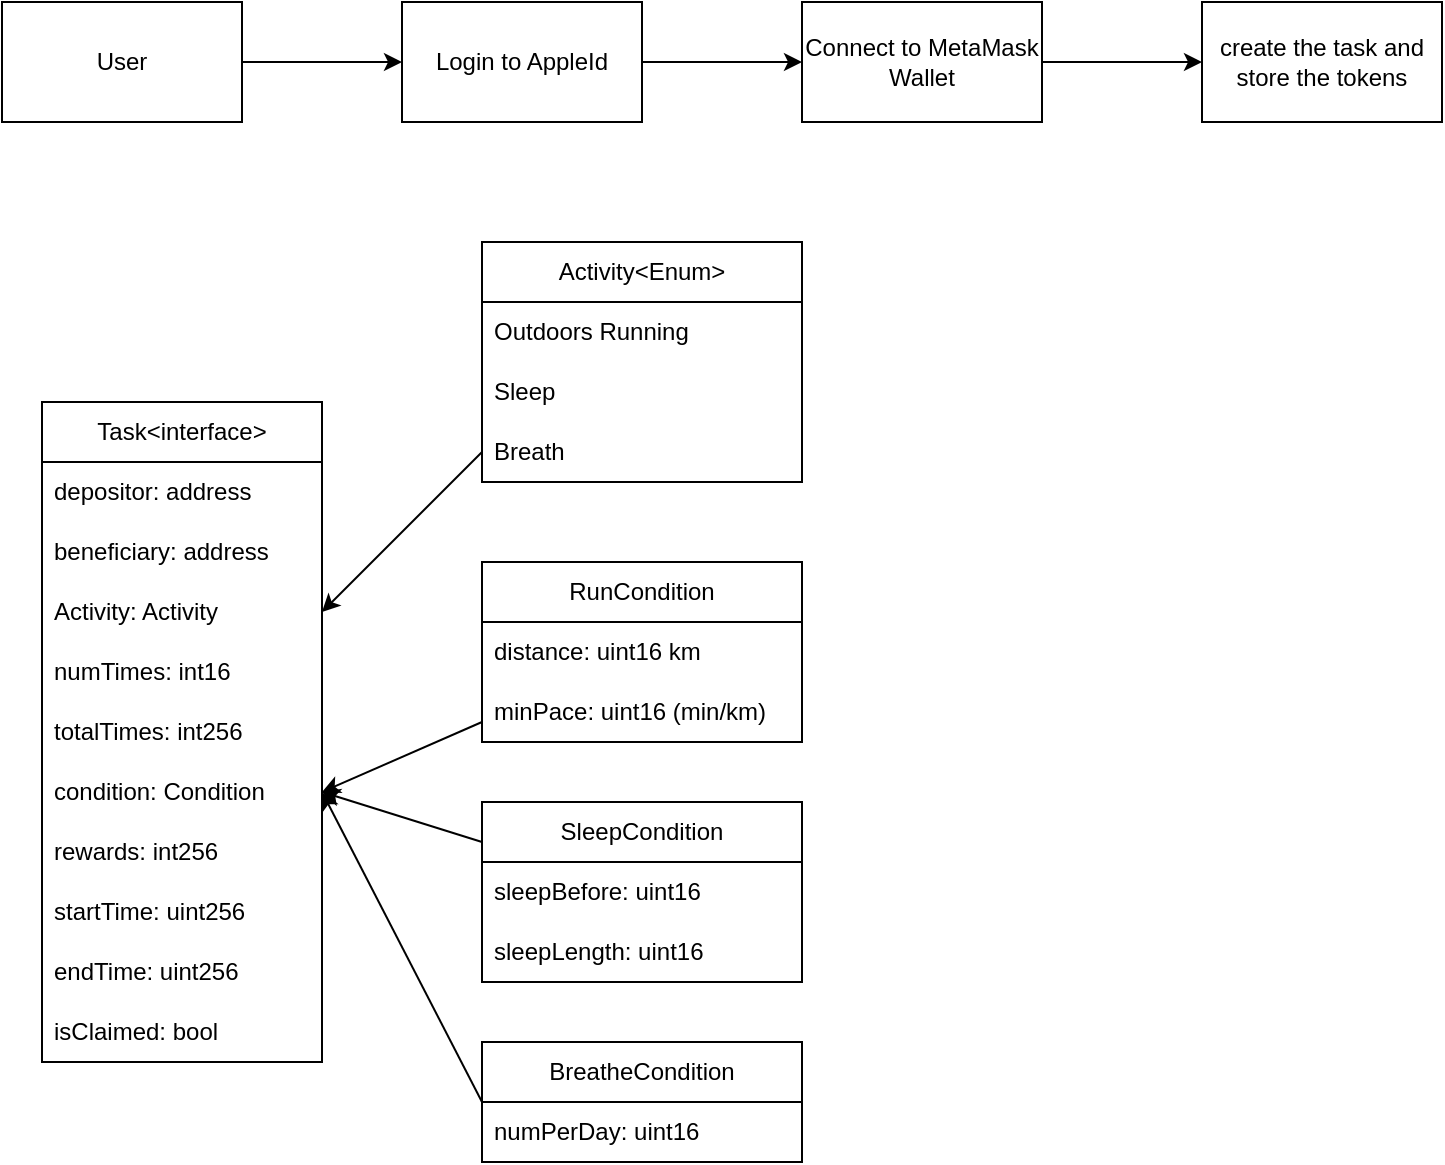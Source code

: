 <mxfile>
    <diagram id="R5Y6lZHpioRsTjTKbaWW" name="interface">
        <mxGraphModel dx="1438" dy="654" grid="1" gridSize="10" guides="1" tooltips="1" connect="1" arrows="1" fold="1" page="1" pageScale="1" pageWidth="1920" pageHeight="1200" math="0" shadow="0">
            <root>
                <mxCell id="0"/>
                <mxCell id="1" parent="0"/>
                <mxCell id="17" value="" style="edgeStyle=none;html=1;" parent="1" source="10" target="16" edge="1">
                    <mxGeometry relative="1" as="geometry"/>
                </mxCell>
                <mxCell id="10" value="User" style="rounded=0;whiteSpace=wrap;html=1;" parent="1" vertex="1">
                    <mxGeometry x="120" y="320" width="120" height="60" as="geometry"/>
                </mxCell>
                <mxCell id="19" value="" style="edgeStyle=none;html=1;" parent="1" source="16" target="18" edge="1">
                    <mxGeometry relative="1" as="geometry"/>
                </mxCell>
                <mxCell id="16" value="Login to AppleId" style="rounded=0;whiteSpace=wrap;html=1;" parent="1" vertex="1">
                    <mxGeometry x="320" y="320" width="120" height="60" as="geometry"/>
                </mxCell>
                <mxCell id="21" value="" style="edgeStyle=none;html=1;" parent="1" source="18" target="20" edge="1">
                    <mxGeometry relative="1" as="geometry"/>
                </mxCell>
                <mxCell id="18" value="Connect to MetaMask Wallet" style="rounded=0;whiteSpace=wrap;html=1;" parent="1" vertex="1">
                    <mxGeometry x="520" y="320" width="120" height="60" as="geometry"/>
                </mxCell>
                <mxCell id="20" value="create the task and store the tokens" style="rounded=0;whiteSpace=wrap;html=1;" parent="1" vertex="1">
                    <mxGeometry x="720" y="320" width="120" height="60" as="geometry"/>
                </mxCell>
                <mxCell id="24" value="Task&amp;lt;interface&amp;gt;" style="swimlane;fontStyle=0;childLayout=stackLayout;horizontal=1;startSize=30;horizontalStack=0;resizeParent=1;resizeParentMax=0;resizeLast=0;collapsible=1;marginBottom=0;whiteSpace=wrap;html=1;" parent="1" vertex="1">
                    <mxGeometry x="140" y="520" width="140" height="330" as="geometry"/>
                </mxCell>
                <mxCell id="35" value="depositor: address" style="text;strokeColor=none;fillColor=none;align=left;verticalAlign=middle;spacingLeft=4;spacingRight=4;overflow=hidden;points=[[0,0.5],[1,0.5]];portConstraint=eastwest;rotatable=0;whiteSpace=wrap;html=1;" parent="24" vertex="1">
                    <mxGeometry y="30" width="140" height="30" as="geometry"/>
                </mxCell>
                <mxCell id="36" value="beneficiary: address" style="text;strokeColor=none;fillColor=none;align=left;verticalAlign=middle;spacingLeft=4;spacingRight=4;overflow=hidden;points=[[0,0.5],[1,0.5]];portConstraint=eastwest;rotatable=0;whiteSpace=wrap;html=1;" parent="24" vertex="1">
                    <mxGeometry y="60" width="140" height="30" as="geometry"/>
                </mxCell>
                <mxCell id="25" value="Activity: Activity" style="text;strokeColor=none;fillColor=none;align=left;verticalAlign=middle;spacingLeft=4;spacingRight=4;overflow=hidden;points=[[0,0.5],[1,0.5]];portConstraint=eastwest;rotatable=0;whiteSpace=wrap;html=1;" parent="24" vertex="1">
                    <mxGeometry y="90" width="140" height="30" as="geometry"/>
                </mxCell>
                <mxCell id="50" value="numTimes: int16&amp;nbsp;" style="text;strokeColor=none;fillColor=none;align=left;verticalAlign=middle;spacingLeft=4;spacingRight=4;overflow=hidden;points=[[0,0.5],[1,0.5]];portConstraint=eastwest;rotatable=0;whiteSpace=wrap;html=1;" parent="24" vertex="1">
                    <mxGeometry y="120" width="140" height="30" as="geometry"/>
                </mxCell>
                <mxCell id="51" value="totalTimes: int256" style="text;strokeColor=none;fillColor=none;align=left;verticalAlign=middle;spacingLeft=4;spacingRight=4;overflow=hidden;points=[[0,0.5],[1,0.5]];portConstraint=eastwest;rotatable=0;whiteSpace=wrap;html=1;" parent="24" vertex="1">
                    <mxGeometry y="150" width="140" height="30" as="geometry"/>
                </mxCell>
                <mxCell id="38" value="condition: Condition" style="text;strokeColor=none;fillColor=none;align=left;verticalAlign=middle;spacingLeft=4;spacingRight=4;overflow=hidden;points=[[0,0.5],[1,0.5]];portConstraint=eastwest;rotatable=0;whiteSpace=wrap;html=1;" parent="24" vertex="1">
                    <mxGeometry y="180" width="140" height="30" as="geometry"/>
                </mxCell>
                <mxCell id="27" value="rewards: int256" style="text;strokeColor=none;fillColor=none;align=left;verticalAlign=middle;spacingLeft=4;spacingRight=4;overflow=hidden;points=[[0,0.5],[1,0.5]];portConstraint=eastwest;rotatable=0;whiteSpace=wrap;html=1;" parent="24" vertex="1">
                    <mxGeometry y="210" width="140" height="30" as="geometry"/>
                </mxCell>
                <mxCell id="28" value="startTime: uint256" style="text;strokeColor=none;fillColor=none;align=left;verticalAlign=middle;spacingLeft=4;spacingRight=4;overflow=hidden;points=[[0,0.5],[1,0.5]];portConstraint=eastwest;rotatable=0;whiteSpace=wrap;html=1;" parent="24" vertex="1">
                    <mxGeometry y="240" width="140" height="30" as="geometry"/>
                </mxCell>
                <mxCell id="i-BbTd63IMAKQpQTPxpz-56" value="endTime: uint256" style="text;strokeColor=none;fillColor=none;align=left;verticalAlign=middle;spacingLeft=4;spacingRight=4;overflow=hidden;points=[[0,0.5],[1,0.5]];portConstraint=eastwest;rotatable=0;whiteSpace=wrap;html=1;" parent="24" vertex="1">
                    <mxGeometry y="270" width="140" height="30" as="geometry"/>
                </mxCell>
                <mxCell id="37" value="isClaimed: bool" style="text;strokeColor=none;fillColor=none;align=left;verticalAlign=middle;spacingLeft=4;spacingRight=4;overflow=hidden;points=[[0,0.5],[1,0.5]];portConstraint=eastwest;rotatable=0;whiteSpace=wrap;html=1;" parent="24" vertex="1">
                    <mxGeometry y="300" width="140" height="30" as="geometry"/>
                </mxCell>
                <mxCell id="29" value="Activity&amp;lt;Enum&amp;gt;" style="swimlane;fontStyle=0;childLayout=stackLayout;horizontal=1;startSize=30;horizontalStack=0;resizeParent=1;resizeParentMax=0;resizeLast=0;collapsible=1;marginBottom=0;whiteSpace=wrap;html=1;" parent="1" vertex="1">
                    <mxGeometry x="360" y="440" width="160" height="120" as="geometry"/>
                </mxCell>
                <mxCell id="32" value="Outdoors Running" style="text;strokeColor=none;fillColor=none;align=left;verticalAlign=middle;spacingLeft=4;spacingRight=4;overflow=hidden;points=[[0,0.5],[1,0.5]];portConstraint=eastwest;rotatable=0;whiteSpace=wrap;html=1;" parent="29" vertex="1">
                    <mxGeometry y="30" width="160" height="30" as="geometry"/>
                </mxCell>
                <mxCell id="30" value="Sleep&amp;nbsp;" style="text;strokeColor=none;fillColor=none;align=left;verticalAlign=middle;spacingLeft=4;spacingRight=4;overflow=hidden;points=[[0,0.5],[1,0.5]];portConstraint=eastwest;rotatable=0;whiteSpace=wrap;html=1;" parent="29" vertex="1">
                    <mxGeometry y="60" width="160" height="30" as="geometry"/>
                </mxCell>
                <mxCell id="31" value="Breath" style="text;strokeColor=none;fillColor=none;align=left;verticalAlign=middle;spacingLeft=4;spacingRight=4;overflow=hidden;points=[[0,0.5],[1,0.5]];portConstraint=eastwest;rotatable=0;whiteSpace=wrap;html=1;" parent="29" vertex="1">
                    <mxGeometry y="90" width="160" height="30" as="geometry"/>
                </mxCell>
                <mxCell id="33" style="edgeStyle=none;html=1;exitX=0;exitY=0.5;exitDx=0;exitDy=0;entryX=1;entryY=0.5;entryDx=0;entryDy=0;" parent="1" source="31" target="25" edge="1">
                    <mxGeometry relative="1" as="geometry"/>
                </mxCell>
                <mxCell id="44" value="" style="edgeStyle=none;html=1;entryX=1;entryY=0.5;entryDx=0;entryDy=0;" parent="1" source="39" target="38" edge="1">
                    <mxGeometry relative="1" as="geometry"/>
                </mxCell>
                <mxCell id="39" value="SleepCondition" style="swimlane;fontStyle=0;childLayout=stackLayout;horizontal=1;startSize=30;horizontalStack=0;resizeParent=1;resizeParentMax=0;resizeLast=0;collapsible=1;marginBottom=0;whiteSpace=wrap;html=1;" parent="1" vertex="1">
                    <mxGeometry x="360" y="720" width="160" height="90" as="geometry"/>
                </mxCell>
                <mxCell id="42" value="sleepBefore: uint16" style="text;strokeColor=none;fillColor=none;align=left;verticalAlign=middle;spacingLeft=4;spacingRight=4;overflow=hidden;points=[[0,0.5],[1,0.5]];portConstraint=eastwest;rotatable=0;whiteSpace=wrap;html=1;" parent="39" vertex="1">
                    <mxGeometry y="30" width="160" height="30" as="geometry"/>
                </mxCell>
                <mxCell id="43" value="sleepLength: uint16" style="text;strokeColor=none;fillColor=none;align=left;verticalAlign=middle;spacingLeft=4;spacingRight=4;overflow=hidden;points=[[0,0.5],[1,0.5]];portConstraint=eastwest;rotatable=0;whiteSpace=wrap;html=1;" parent="39" vertex="1">
                    <mxGeometry y="60" width="160" height="30" as="geometry"/>
                </mxCell>
                <mxCell id="52" value="" style="edgeStyle=none;html=1;entryX=1;entryY=0.5;entryDx=0;entryDy=0;" parent="1" source="45" target="38" edge="1">
                    <mxGeometry relative="1" as="geometry"/>
                </mxCell>
                <mxCell id="45" value="RunCondition" style="swimlane;fontStyle=0;childLayout=stackLayout;horizontal=1;startSize=30;horizontalStack=0;resizeParent=1;resizeParentMax=0;resizeLast=0;collapsible=1;marginBottom=0;whiteSpace=wrap;html=1;" parent="1" vertex="1">
                    <mxGeometry x="360" y="600" width="160" height="90" as="geometry"/>
                </mxCell>
                <mxCell id="46" value="distance: uint16 km" style="text;strokeColor=none;fillColor=none;align=left;verticalAlign=middle;spacingLeft=4;spacingRight=4;overflow=hidden;points=[[0,0.5],[1,0.5]];portConstraint=eastwest;rotatable=0;whiteSpace=wrap;html=1;" parent="45" vertex="1">
                    <mxGeometry y="30" width="160" height="30" as="geometry"/>
                </mxCell>
                <mxCell id="47" value="minPace: uint16 (min/km)" style="text;strokeColor=none;fillColor=none;align=left;verticalAlign=middle;spacingLeft=4;spacingRight=4;overflow=hidden;points=[[0,0.5],[1,0.5]];portConstraint=eastwest;rotatable=0;whiteSpace=wrap;html=1;" parent="45" vertex="1">
                    <mxGeometry y="60" width="160" height="30" as="geometry"/>
                </mxCell>
                <mxCell id="56" style="edgeStyle=none;html=1;entryX=1;entryY=0.5;entryDx=0;entryDy=0;exitX=0;exitY=0.5;exitDx=0;exitDy=0;" parent="1" source="53" target="38" edge="1">
                    <mxGeometry relative="1" as="geometry"/>
                </mxCell>
                <mxCell id="53" value="BreatheCondition" style="swimlane;fontStyle=0;childLayout=stackLayout;horizontal=1;startSize=30;horizontalStack=0;resizeParent=1;resizeParentMax=0;resizeLast=0;collapsible=1;marginBottom=0;whiteSpace=wrap;html=1;" parent="1" vertex="1">
                    <mxGeometry x="360" y="840" width="160" height="60" as="geometry"/>
                </mxCell>
                <mxCell id="54" value="numPerDay: uint16" style="text;strokeColor=none;fillColor=none;align=left;verticalAlign=middle;spacingLeft=4;spacingRight=4;overflow=hidden;points=[[0,0.5],[1,0.5]];portConstraint=eastwest;rotatable=0;whiteSpace=wrap;html=1;" parent="53" vertex="1">
                    <mxGeometry y="30" width="160" height="30" as="geometry"/>
                </mxCell>
            </root>
        </mxGraphModel>
    </diagram>
    <diagram id="ULqBGYgPejs3J5BmWpTg" name="ideas">
        <mxGraphModel dx="1430" dy="692" grid="1" gridSize="10" guides="1" tooltips="1" connect="1" arrows="1" fold="1" page="1" pageScale="1" pageWidth="1920" pageHeight="1200" math="0" shadow="0">
            <root>
                <mxCell id="0"/>
                <mxCell id="1" parent="0"/>
                <mxCell id="zy-RRCrUC0lBUB468DBC-5" value="" style="edgeStyle=none;html=1;" parent="1" source="zy-RRCrUC0lBUB468DBC-1" target="zy-RRCrUC0lBUB468DBC-4" edge="1">
                    <mxGeometry relative="1" as="geometry"/>
                </mxCell>
                <mxCell id="zy-RRCrUC0lBUB468DBC-6" value="if beneficiary is depositor himself" style="edgeLabel;html=1;align=center;verticalAlign=middle;resizable=0;points=[];" parent="zy-RRCrUC0lBUB468DBC-5" vertex="1" connectable="0">
                    <mxGeometry x="-0.134" y="1" relative="1" as="geometry">
                        <mxPoint x="-1" as="offset"/>
                    </mxGeometry>
                </mxCell>
                <mxCell id="zy-RRCrUC0lBUB468DBC-8" value="" style="edgeStyle=none;html=1;" parent="1" source="zy-RRCrUC0lBUB468DBC-1" target="zy-RRCrUC0lBUB468DBC-7" edge="1">
                    <mxGeometry relative="1" as="geometry"/>
                </mxCell>
                <mxCell id="zy-RRCrUC0lBUB468DBC-9" value="if not" style="edgeLabel;html=1;align=center;verticalAlign=middle;resizable=0;points=[];" parent="zy-RRCrUC0lBUB468DBC-8" vertex="1" connectable="0">
                    <mxGeometry x="-0.065" y="-1" relative="1" as="geometry">
                        <mxPoint as="offset"/>
                    </mxGeometry>
                </mxCell>
                <mxCell id="zy-RRCrUC0lBUB468DBC-1" value="Depositor setups" style="rounded=0;whiteSpace=wrap;html=1;" parent="1" vertex="1">
                    <mxGeometry x="440" y="40" width="120" height="60" as="geometry"/>
                </mxCell>
                <mxCell id="zy-RRCrUC0lBUB468DBC-4" value="Extreme Mode" style="rounded=0;whiteSpace=wrap;html=1;" parent="1" vertex="1">
                    <mxGeometry x="280" y="180" width="120" height="60" as="geometry"/>
                </mxCell>
                <mxCell id="zy-RRCrUC0lBUB468DBC-7" value="Normal Mode" style="rounded=0;whiteSpace=wrap;html=1;" parent="1" vertex="1">
                    <mxGeometry x="600" y="180" width="120" height="60" as="geometry"/>
                </mxCell>
            </root>
        </mxGraphModel>
    </diagram>
    <diagram id="92KGktY_4U4jpIPK9b3c" name="sender workflow">
        <mxGraphModel dx="1430" dy="692" grid="1" gridSize="10" guides="1" tooltips="1" connect="1" arrows="1" fold="1" page="1" pageScale="1" pageWidth="1920" pageHeight="1200" math="0" shadow="0">
            <root>
                <mxCell id="0"/>
                <mxCell id="1" parent="0"/>
                <mxCell id="UZcgolW4ghNIMnk3ifyD-1" value="sender" style="shape=umlActor;verticalLabelPosition=bottom;verticalAlign=top;html=1;outlineConnect=0;" parent="1" vertex="1">
                    <mxGeometry x="200" y="80" width="30" height="60" as="geometry"/>
                </mxCell>
                <mxCell id="UZcgolW4ghNIMnk3ifyD-2" value="Frontend" style="rounded=0;whiteSpace=wrap;html=1;" parent="1" vertex="1">
                    <mxGeometry x="400" y="80" width="120" height="60" as="geometry"/>
                </mxCell>
                <mxCell id="UZcgolW4ghNIMnk3ifyD-3" value="Smart Contract" style="rounded=0;whiteSpace=wrap;html=1;" parent="1" vertex="1">
                    <mxGeometry x="680" y="80" width="120" height="60" as="geometry"/>
                </mxCell>
                <mxCell id="UZcgolW4ghNIMnk3ifyD-4" value="Backend Server" style="rounded=0;whiteSpace=wrap;html=1;" parent="1" vertex="1">
                    <mxGeometry x="960" y="80" width="120" height="60" as="geometry"/>
                </mxCell>
                <mxCell id="UZcgolW4ghNIMnk3ifyD-6" value="make `postTask` call" style="endArrow=classic;html=1;" parent="1" edge="1">
                    <mxGeometry width="50" height="50" relative="1" as="geometry">
                        <mxPoint x="460" y="260" as="sourcePoint"/>
                        <mxPoint x="730" y="260" as="targetPoint"/>
                    </mxGeometry>
                </mxCell>
                <mxCell id="UZcgolW4ghNIMnk3ifyD-7" value="returns txn hash, logs of event, gas fee" style="endArrow=classic;html=1;" parent="1" edge="1">
                    <mxGeometry width="50" height="50" relative="1" as="geometry">
                        <mxPoint x="730" y="300" as="sourcePoint"/>
                        <mxPoint x="460" y="300" as="targetPoint"/>
                        <mxPoint as="offset"/>
                    </mxGeometry>
                </mxCell>
                <mxCell id="UZcgolW4ghNIMnk3ifyD-8" value="" style="endArrow=none;dashed=1;html=1;entryX=0.5;entryY=1;entryDx=0;entryDy=0;startArrow=none;" parent="1" source="UZcgolW4ghNIMnk3ifyD-14" target="UZcgolW4ghNIMnk3ifyD-2" edge="1">
                    <mxGeometry width="50" height="50" relative="1" as="geometry">
                        <mxPoint x="460" y="771" as="sourcePoint"/>
                        <mxPoint x="640" y="340" as="targetPoint"/>
                    </mxGeometry>
                </mxCell>
                <mxCell id="UZcgolW4ghNIMnk3ifyD-9" value="" style="endArrow=none;dashed=1;html=1;" parent="1" target="UZcgolW4ghNIMnk3ifyD-1" edge="1">
                    <mxGeometry width="50" height="50" relative="1" as="geometry">
                        <mxPoint x="220" y="600" as="sourcePoint"/>
                        <mxPoint x="640" y="150" as="targetPoint"/>
                    </mxGeometry>
                </mxCell>
                <mxCell id="UZcgolW4ghNIMnk3ifyD-10" value="" style="endArrow=none;dashed=1;html=1;entryX=0.5;entryY=1;entryDx=0;entryDy=0;startArrow=none;" parent="1" source="PqpE4Nh9aFEFoeZt1q24-1" target="UZcgolW4ghNIMnk3ifyD-3" edge="1">
                    <mxGeometry width="50" height="50" relative="1" as="geometry">
                        <mxPoint x="740" y="772" as="sourcePoint"/>
                        <mxPoint x="640" y="370" as="targetPoint"/>
                    </mxGeometry>
                </mxCell>
                <mxCell id="UZcgolW4ghNIMnk3ifyD-12" value="" style="endArrow=none;dashed=1;html=1;entryX=0.5;entryY=1;entryDx=0;entryDy=0;startArrow=none;" parent="1" target="UZcgolW4ghNIMnk3ifyD-4" edge="1">
                    <mxGeometry width="50" height="50" relative="1" as="geometry">
                        <mxPoint x="1020" y="600" as="sourcePoint"/>
                        <mxPoint x="760" y="260" as="targetPoint"/>
                    </mxGeometry>
                </mxCell>
                <mxCell id="UZcgolW4ghNIMnk3ifyD-15" value="" style="endArrow=none;dashed=1;html=1;entryX=0.5;entryY=1;entryDx=0;entryDy=0;" parent="1" target="UZcgolW4ghNIMnk3ifyD-14" edge="1">
                    <mxGeometry width="50" height="50" relative="1" as="geometry">
                        <mxPoint x="460" y="600" as="sourcePoint"/>
                        <mxPoint x="460" y="120" as="targetPoint"/>
                    </mxGeometry>
                </mxCell>
                <mxCell id="UZcgolW4ghNIMnk3ifyD-14" value="" style="rounded=1;whiteSpace=wrap;html=1;" parent="1" vertex="1">
                    <mxGeometry x="450" y="190" width="20" height="60" as="geometry"/>
                </mxCell>
                <mxCell id="UZcgolW4ghNIMnk3ifyD-5" value="setup task criteria, beneficiary, rewards&amp;nbsp;" style="endArrow=classic;html=1;" parent="1" edge="1">
                    <mxGeometry width="50" height="50" relative="1" as="geometry">
                        <mxPoint x="220" y="220" as="sourcePoint"/>
                        <mxPoint x="450" y="220" as="targetPoint"/>
                    </mxGeometry>
                </mxCell>
                <mxCell id="UZcgolW4ghNIMnk3ifyD-16" value="" style="curved=1;endArrow=classic;html=1;exitX=1;exitY=0.5;exitDx=0;exitDy=0;entryX=0.964;entryY=0.817;entryDx=0;entryDy=0;entryPerimeter=0;" parent="1" source="UZcgolW4ghNIMnk3ifyD-14" target="UZcgolW4ghNIMnk3ifyD-14" edge="1">
                    <mxGeometry width="50" height="50" relative="1" as="geometry">
                        <mxPoint x="510" y="280" as="sourcePoint"/>
                        <mxPoint x="560" y="230" as="targetPoint"/>
                        <Array as="points">
                            <mxPoint x="510" y="220"/>
                            <mxPoint x="510" y="230"/>
                        </Array>
                    </mxGeometry>
                </mxCell>
                <mxCell id="UZcgolW4ghNIMnk3ifyD-17" value="validate params" style="edgeLabel;html=1;align=center;verticalAlign=middle;resizable=0;points=[];" parent="UZcgolW4ghNIMnk3ifyD-16" vertex="1" connectable="0">
                    <mxGeometry x="-0.012" y="-2" relative="1" as="geometry">
                        <mxPoint x="12" y="5" as="offset"/>
                    </mxGeometry>
                </mxCell>
                <mxCell id="UZcgolW4ghNIMnk3ifyD-18" value="connect to wallet" style="endArrow=classic;html=1;" parent="1" edge="1">
                    <mxGeometry width="50" height="50" relative="1" as="geometry">
                        <mxPoint x="220" y="180" as="sourcePoint"/>
                        <mxPoint x="460" y="180" as="targetPoint"/>
                    </mxGeometry>
                </mxCell>
                <mxCell id="UZcgolW4ghNIMnk3ifyD-20" value="show status of txn &amp;amp; related info" style="endArrow=classic;html=1;" parent="1" edge="1">
                    <mxGeometry width="50" height="50" relative="1" as="geometry">
                        <mxPoint x="460" y="340" as="sourcePoint"/>
                        <mxPoint x="220" y="340" as="targetPoint"/>
                        <mxPoint as="offset"/>
                    </mxGeometry>
                </mxCell>
                <mxCell id="PqpE4Nh9aFEFoeZt1q24-2" value="" style="endArrow=none;dashed=1;html=1;entryX=0.5;entryY=1;entryDx=0;entryDy=0;" parent="1" target="PqpE4Nh9aFEFoeZt1q24-1" edge="1">
                    <mxGeometry width="50" height="50" relative="1" as="geometry">
                        <mxPoint x="740" y="600" as="sourcePoint"/>
                        <mxPoint x="740" y="120" as="targetPoint"/>
                    </mxGeometry>
                </mxCell>
                <mxCell id="PqpE4Nh9aFEFoeZt1q24-1" value="" style="rounded=1;whiteSpace=wrap;html=1;" parent="1" vertex="1">
                    <mxGeometry x="730" y="250" width="20" height="60" as="geometry"/>
                </mxCell>
                <mxCell id="PqpE4Nh9aFEFoeZt1q24-3" value="" style="curved=1;endArrow=classic;html=1;exitX=1;exitY=0.5;exitDx=0;exitDy=0;entryX=0.964;entryY=0.817;entryDx=0;entryDy=0;entryPerimeter=0;" parent="1" edge="1">
                    <mxGeometry width="50" height="50" relative="1" as="geometry">
                        <mxPoint x="750.72" y="270.49" as="sourcePoint"/>
                        <mxPoint x="750.0" y="289.51" as="targetPoint"/>
                        <Array as="points">
                            <mxPoint x="790.72" y="270.49"/>
                            <mxPoint x="790.72" y="280.49"/>
                        </Array>
                    </mxGeometry>
                </mxCell>
                <mxCell id="PqpE4Nh9aFEFoeZt1q24-4" value="execute `postTask`" style="edgeLabel;html=1;align=center;verticalAlign=middle;resizable=0;points=[];" parent="PqpE4Nh9aFEFoeZt1q24-3" vertex="1" connectable="0">
                    <mxGeometry x="-0.012" y="-2" relative="1" as="geometry">
                        <mxPoint x="12" y="5" as="offset"/>
                    </mxGeometry>
                </mxCell>
            </root>
        </mxGraphModel>
    </diagram>
    <diagram id="58oeD3nprAysvkVFAaNB" name="beneficiary workflow">
        <mxGraphModel dx="589" dy="654" grid="1" gridSize="10" guides="1" tooltips="1" connect="1" arrows="1" fold="1" page="1" pageScale="1" pageWidth="1920" pageHeight="1200" math="0" shadow="0">
            <root>
                <mxCell id="0"/>
                <mxCell id="1" parent="0"/>
                <mxCell id="QM0MJB6hFkU1mxPEvesq-1" value="" style="rounded=0;whiteSpace=wrap;html=1;" vertex="1" parent="1">
                    <mxGeometry x="960" y="310" width="230" height="160" as="geometry"/>
                </mxCell>
                <mxCell id="e3JdDTNyfbVHLvmXN8dU-6" value="" style="endArrow=none;dashed=1;html=1;entryX=0.5;entryY=1;entryDx=0;entryDy=0;" parent="1" target="WhDDTG2Vs3EtxPEOiOKi-2" edge="1">
                    <mxGeometry width="50" height="50" relative="1" as="geometry">
                        <mxPoint x="460" y="720" as="sourcePoint"/>
                        <mxPoint x="720" y="230" as="targetPoint"/>
                    </mxGeometry>
                </mxCell>
                <mxCell id="3E0ARfP9zfXaQdQMOHDV-2" value="" style="endArrow=none;dashed=1;html=1;entryX=0.5;entryY=1;entryDx=0;entryDy=0;startArrow=none;" parent="1" source="e3JdDTNyfbVHLvmXN8dU-10" target="v1jV2L2Yg6DP1K17RClD-1" edge="1">
                    <mxGeometry width="50" height="50" relative="1" as="geometry">
                        <mxPoint x="740" y="460" as="sourcePoint"/>
                        <mxPoint x="740" y="160" as="targetPoint"/>
                    </mxGeometry>
                </mxCell>
                <mxCell id="e3JdDTNyfbVHLvmXN8dU-7" value="" style="endArrow=none;dashed=1;html=1;entryX=0.5;entryY=1;entryDx=0;entryDy=0;startArrow=none;" parent="1" source="v1jV2L2Yg6DP1K17RClD-1" target="WhDDTG2Vs3EtxPEOiOKi-3" edge="1">
                    <mxGeometry width="50" height="50" relative="1" as="geometry">
                        <mxPoint x="740" y="720" as="sourcePoint"/>
                        <mxPoint x="720" y="240" as="targetPoint"/>
                    </mxGeometry>
                </mxCell>
                <mxCell id="e3JdDTNyfbVHLvmXN8dU-8" value="" style="endArrow=none;dashed=1;html=1;entryX=0.5;entryY=1;entryDx=0;entryDy=0;" parent="1" target="WhDDTG2Vs3EtxPEOiOKi-4" edge="1">
                    <mxGeometry width="50" height="50" relative="1" as="geometry">
                        <mxPoint x="1020" y="720" as="sourcePoint"/>
                        <mxPoint x="720" y="390" as="targetPoint"/>
                    </mxGeometry>
                </mxCell>
                <mxCell id="WhDDTG2Vs3EtxPEOiOKi-1" value="beneficiary" style="shape=umlActor;verticalLabelPosition=bottom;verticalAlign=top;html=1;outlineConnect=0;" parent="1" vertex="1">
                    <mxGeometry x="200" y="100" width="30" height="60" as="geometry"/>
                </mxCell>
                <mxCell id="WhDDTG2Vs3EtxPEOiOKi-2" value="Frontend" style="rounded=0;whiteSpace=wrap;html=1;" parent="1" vertex="1">
                    <mxGeometry x="400" y="100" width="120" height="60" as="geometry"/>
                </mxCell>
                <mxCell id="WhDDTG2Vs3EtxPEOiOKi-3" value="Smart Contract" style="rounded=0;whiteSpace=wrap;html=1;" parent="1" vertex="1">
                    <mxGeometry x="680" y="100" width="120" height="60" as="geometry"/>
                </mxCell>
                <mxCell id="WhDDTG2Vs3EtxPEOiOKi-4" value="Backend Server" style="rounded=0;whiteSpace=wrap;html=1;" parent="1" vertex="1">
                    <mxGeometry x="960" y="100" width="120" height="60" as="geometry"/>
                </mxCell>
                <mxCell id="WhDDTG2Vs3EtxPEOiOKi-10" value="" style="curved=1;endArrow=classic;html=1;exitX=1;exitY=0.5;exitDx=0;exitDy=0;entryX=0.964;entryY=0.817;entryDx=0;entryDy=0;entryPerimeter=0;" parent="1" edge="1">
                    <mxGeometry width="50" height="50" relative="1" as="geometry">
                        <mxPoint x="750.72" y="230.49" as="sourcePoint"/>
                        <mxPoint x="750" y="249.51" as="targetPoint"/>
                        <Array as="points">
                            <mxPoint x="790.72" y="230.49"/>
                            <mxPoint x="790.72" y="240.49"/>
                        </Array>
                    </mxGeometry>
                </mxCell>
                <mxCell id="v1jV2L2Yg6DP1K17RClD-2" value="search by index" style="edgeLabel;html=1;align=center;verticalAlign=middle;resizable=0;points=[];" parent="WhDDTG2Vs3EtxPEOiOKi-10" vertex="1" connectable="0">
                    <mxGeometry x="0.21" y="-2" relative="1" as="geometry">
                        <mxPoint x="15" as="offset"/>
                    </mxGeometry>
                </mxCell>
                <mxCell id="WhDDTG2Vs3EtxPEOiOKi-12" value="connect to wallet" style="endArrow=classic;html=1;" parent="1" edge="1">
                    <mxGeometry width="50" height="50" relative="1" as="geometry">
                        <mxPoint x="220" y="200" as="sourcePoint"/>
                        <mxPoint x="460" y="200" as="targetPoint"/>
                    </mxGeometry>
                </mxCell>
                <mxCell id="WhDDTG2Vs3EtxPEOiOKi-9" value="view tasks assigned" style="endArrow=classic;html=1;entryX=0;entryY=0.5;entryDx=0;entryDy=0;" parent="1" target="v1jV2L2Yg6DP1K17RClD-1" edge="1">
                    <mxGeometry width="50" height="50" relative="1" as="geometry">
                        <mxPoint x="219" y="240" as="sourcePoint"/>
                        <mxPoint x="1010" y="240" as="targetPoint"/>
                    </mxGeometry>
                </mxCell>
                <mxCell id="v1jV2L2Yg6DP1K17RClD-3" value="send tasks assigned back" style="endArrow=classic;html=1;exitX=0.004;exitY=0.888;exitDx=0;exitDy=0;exitPerimeter=0;" parent="1" source="v1jV2L2Yg6DP1K17RClD-1" edge="1">
                    <mxGeometry width="50" height="50" relative="1" as="geometry">
                        <mxPoint x="880" y="230" as="sourcePoint"/>
                        <mxPoint x="220" y="280" as="targetPoint"/>
                    </mxGeometry>
                </mxCell>
                <mxCell id="v1jV2L2Yg6DP1K17RClD-4" value="" style="endArrow=none;dashed=1;html=1;entryX=0.5;entryY=0.5;entryDx=0;entryDy=0;entryPerimeter=0;" parent="1" target="WhDDTG2Vs3EtxPEOiOKi-1" edge="1">
                    <mxGeometry width="50" height="50" relative="1" as="geometry">
                        <mxPoint x="215" y="720" as="sourcePoint"/>
                        <mxPoint x="420" y="190" as="targetPoint"/>
                    </mxGeometry>
                </mxCell>
                <mxCell id="v1jV2L2Yg6DP1K17RClD-5" value="" style="endArrow=classic;html=1;" parent="1" edge="1">
                    <mxGeometry width="50" height="50" relative="1" as="geometry">
                        <mxPoint x="220" y="320" as="sourcePoint"/>
                        <mxPoint x="460" y="320" as="targetPoint"/>
                    </mxGeometry>
                </mxCell>
                <mxCell id="v1jV2L2Yg6DP1K17RClD-6" value="select previous workouts for rewards" style="edgeLabel;html=1;align=center;verticalAlign=middle;resizable=0;points=[];" parent="v1jV2L2Yg6DP1K17RClD-5" vertex="1" connectable="0">
                    <mxGeometry x="0.029" y="-1" relative="1" as="geometry">
                        <mxPoint as="offset"/>
                    </mxGeometry>
                </mxCell>
                <mxCell id="v1jV2L2Yg6DP1K17RClD-7" value="fetch selected workout data from Healthkit" style="endArrow=classic;html=1;" parent="1" edge="1">
                    <mxGeometry width="50" height="50" relative="1" as="geometry">
                        <mxPoint x="460" y="360" as="sourcePoint"/>
                        <mxPoint x="1010" y="360" as="targetPoint"/>
                    </mxGeometry>
                </mxCell>
                <mxCell id="v1jV2L2Yg6DP1K17RClD-8" value="" style="rounded=1;whiteSpace=wrap;html=1;" parent="1" vertex="1">
                    <mxGeometry x="1010" y="340" width="20" height="120" as="geometry"/>
                </mxCell>
                <mxCell id="e3JdDTNyfbVHLvmXN8dU-1" value="" style="curved=1;endArrow=classic;html=1;exitX=1;exitY=0.5;exitDx=0;exitDy=0;entryX=0.964;entryY=0.817;entryDx=0;entryDy=0;entryPerimeter=0;" parent="1" edge="1">
                    <mxGeometry width="50" height="50" relative="1" as="geometry">
                        <mxPoint x="1030.72" y="350.49" as="sourcePoint"/>
                        <mxPoint x="1030" y="369.51" as="targetPoint"/>
                        <Array as="points">
                            <mxPoint x="1070.72" y="350.49"/>
                            <mxPoint x="1070.72" y="360.49"/>
                        </Array>
                    </mxGeometry>
                </mxCell>
                <mxCell id="e3JdDTNyfbVHLvmXN8dU-2" value="acquire data from Apple" style="edgeLabel;html=1;align=center;verticalAlign=middle;resizable=0;points=[];" parent="e3JdDTNyfbVHLvmXN8dU-1" vertex="1" connectable="0">
                    <mxGeometry x="0.21" y="-2" relative="1" as="geometry">
                        <mxPoint x="25" as="offset"/>
                    </mxGeometry>
                </mxCell>
                <mxCell id="e3JdDTNyfbVHLvmXN8dU-3" value="" style="curved=1;endArrow=classic;html=1;exitX=1;exitY=0.5;exitDx=0;exitDy=0;entryX=0.964;entryY=0.817;entryDx=0;entryDy=0;entryPerimeter=0;" parent="1" edge="1">
                    <mxGeometry width="50" height="50" relative="1" as="geometry">
                        <mxPoint x="1030.72" y="420" as="sourcePoint"/>
                        <mxPoint x="1030.0" y="439.02" as="targetPoint"/>
                        <Array as="points">
                            <mxPoint x="1070.72" y="420"/>
                            <mxPoint x="1070.72" y="430"/>
                        </Array>
                    </mxGeometry>
                </mxCell>
                <mxCell id="e3JdDTNyfbVHLvmXN8dU-4" value="generate zk-proof for redeem" style="edgeLabel;html=1;align=center;verticalAlign=middle;resizable=0;points=[];" parent="e3JdDTNyfbVHLvmXN8dU-3" vertex="1" connectable="0">
                    <mxGeometry x="0.21" y="-2" relative="1" as="geometry">
                        <mxPoint x="45" as="offset"/>
                    </mxGeometry>
                </mxCell>
                <mxCell id="e3JdDTNyfbVHLvmXN8dU-5" value="send back:&lt;br&gt;1. status of zk-proof(success/ failed)&lt;br&gt;2. zk-proof" style="endArrow=classic;html=1;exitX=0.039;exitY=0.834;exitDx=0;exitDy=0;exitPerimeter=0;" parent="1" source="v1jV2L2Yg6DP1K17RClD-8" edge="1">
                    <mxGeometry x="-0.025" y="-20" width="50" height="50" relative="1" as="geometry">
                        <mxPoint x="670" y="240" as="sourcePoint"/>
                        <mxPoint x="460" y="440" as="targetPoint"/>
                        <mxPoint as="offset"/>
                    </mxGeometry>
                </mxCell>
                <mxCell id="e3JdDTNyfbVHLvmXN8dU-9" value="send zk-proof" style="endArrow=classic;html=1;" parent="1" edge="1">
                    <mxGeometry width="50" height="50" relative="1" as="geometry">
                        <mxPoint x="460" y="480" as="sourcePoint"/>
                        <mxPoint x="730" y="480" as="targetPoint"/>
                    </mxGeometry>
                </mxCell>
                <mxCell id="e3JdDTNyfbVHLvmXN8dU-11" value="" style="endArrow=none;dashed=1;html=1;entryX=0.5;entryY=1;entryDx=0;entryDy=0;" parent="1" target="e3JdDTNyfbVHLvmXN8dU-10" edge="1">
                    <mxGeometry width="50" height="50" relative="1" as="geometry">
                        <mxPoint x="740" y="720" as="sourcePoint"/>
                        <mxPoint x="740" y="160" as="targetPoint"/>
                    </mxGeometry>
                </mxCell>
                <mxCell id="e3JdDTNyfbVHLvmXN8dU-10" value="" style="rounded=1;whiteSpace=wrap;html=1;" parent="1" vertex="1">
                    <mxGeometry x="730" y="460" width="20" height="70" as="geometry"/>
                </mxCell>
                <mxCell id="e3JdDTNyfbVHLvmXN8dU-12" value="" style="curved=1;endArrow=classic;html=1;exitX=1;exitY=0.5;exitDx=0;exitDy=0;entryX=0.964;entryY=0.817;entryDx=0;entryDy=0;entryPerimeter=0;" parent="1" edge="1">
                    <mxGeometry width="50" height="50" relative="1" as="geometry">
                        <mxPoint x="750.72" y="485.49" as="sourcePoint"/>
                        <mxPoint x="750" y="504.51" as="targetPoint"/>
                        <Array as="points">
                            <mxPoint x="790.72" y="485.49"/>
                            <mxPoint x="790.72" y="495.49"/>
                        </Array>
                    </mxGeometry>
                </mxCell>
                <mxCell id="e3JdDTNyfbVHLvmXN8dU-13" value="execute `claimReward`" style="edgeLabel;html=1;align=center;verticalAlign=middle;resizable=0;points=[];" parent="e3JdDTNyfbVHLvmXN8dU-12" vertex="1" connectable="0">
                    <mxGeometry x="0.21" y="-2" relative="1" as="geometry">
                        <mxPoint x="25" as="offset"/>
                    </mxGeometry>
                </mxCell>
                <mxCell id="emBsax7kJ2tIdeY8Ifel-1" value="return:&lt;br&gt;1. claim status(success/ failed )&lt;br&gt;2. txn hash, logs of event, gas fee" style="endArrow=classic;html=1;exitX=-0.05;exitY=0.838;exitDx=0;exitDy=0;exitPerimeter=0;" parent="1" source="e3JdDTNyfbVHLvmXN8dU-10" edge="1">
                    <mxGeometry width="50" height="50" relative="1" as="geometry">
                        <mxPoint x="560" y="470" as="sourcePoint"/>
                        <mxPoint x="460" y="520" as="targetPoint"/>
                    </mxGeometry>
                </mxCell>
                <mxCell id="-AuXK82yWNXqMSUDrN4K-1" value="show status of txn &amp;amp; related info" style="endArrow=classic;html=1;" parent="1" edge="1">
                    <mxGeometry width="50" height="50" relative="1" as="geometry">
                        <mxPoint x="460" y="560" as="sourcePoint"/>
                        <mxPoint x="220" y="560" as="targetPoint"/>
                    </mxGeometry>
                </mxCell>
                <mxCell id="v1jV2L2Yg6DP1K17RClD-1" value="" style="rounded=1;whiteSpace=wrap;html=1;" parent="1" vertex="1">
                    <mxGeometry x="730" y="190" width="20" height="100" as="geometry"/>
                </mxCell>
                <mxCell id="QM0MJB6hFkU1mxPEvesq-3" value="&lt;h1&gt;TEE&lt;/h1&gt;" style="text;html=1;strokeColor=none;fillColor=none;spacing=5;spacingTop=-20;whiteSpace=wrap;overflow=hidden;rounded=0;" vertex="1" parent="1">
                    <mxGeometry x="960" y="310" width="190" height="120" as="geometry"/>
                </mxCell>
            </root>
        </mxGraphModel>
    </diagram>
    <diagram id="Uqld3wc_RJ5HorxB4sAh" name="Smart Contract Sturctures">
        <mxGraphModel dx="1366" dy="621" grid="1" gridSize="10" guides="1" tooltips="1" connect="1" arrows="1" fold="1" page="1" pageScale="1" pageWidth="1920" pageHeight="1200" math="0" shadow="0">
            <root>
                <mxCell id="0"/>
                <mxCell id="1" parent="0"/>
                <mxCell id="4F1bcpm7CsMRm0ZOheQl-1" value="PushCoreV1" style="rounded=0;whiteSpace=wrap;html=1;" vertex="1" parent="1">
                    <mxGeometry x="440" y="200" width="120" height="60" as="geometry"/>
                </mxCell>
                <mxCell id="4F1bcpm7CsMRm0ZOheQl-2" value="RunTaskVerifier" style="rounded=0;whiteSpace=wrap;html=1;" vertex="1" parent="1">
                    <mxGeometry x="280" y="340" width="120" height="60" as="geometry"/>
                </mxCell>
                <mxCell id="4F1bcpm7CsMRm0ZOheQl-3" value="SleepTaskVerifier" style="rounded=0;whiteSpace=wrap;html=1;" vertex="1" parent="1">
                    <mxGeometry x="440" y="340" width="120" height="60" as="geometry"/>
                </mxCell>
                <mxCell id="4F1bcpm7CsMRm0ZOheQl-4" value="BreathTaskVerifier" style="rounded=0;whiteSpace=wrap;html=1;" vertex="1" parent="1">
                    <mxGeometry x="600" y="340" width="120" height="60" as="geometry"/>
                </mxCell>
                <mxCell id="4F1bcpm7CsMRm0ZOheQl-5" value="" style="endArrow=none;html=1;entryX=0.5;entryY=1;entryDx=0;entryDy=0;exitX=0.5;exitY=0;exitDx=0;exitDy=0;" edge="1" parent="1" source="4F1bcpm7CsMRm0ZOheQl-3" target="4F1bcpm7CsMRm0ZOheQl-1">
                    <mxGeometry width="50" height="50" relative="1" as="geometry">
                        <mxPoint x="670" y="350" as="sourcePoint"/>
                        <mxPoint x="720" y="300" as="targetPoint"/>
                    </mxGeometry>
                </mxCell>
                <mxCell id="4F1bcpm7CsMRm0ZOheQl-6" value="" style="endArrow=none;html=1;exitX=0.5;exitY=0;exitDx=0;exitDy=0;" edge="1" parent="1" source="4F1bcpm7CsMRm0ZOheQl-4">
                    <mxGeometry width="50" height="50" relative="1" as="geometry">
                        <mxPoint x="670" y="350" as="sourcePoint"/>
                        <mxPoint x="500" y="260" as="targetPoint"/>
                    </mxGeometry>
                </mxCell>
                <mxCell id="4F1bcpm7CsMRm0ZOheQl-7" value="" style="endArrow=none;html=1;exitX=0.5;exitY=0;exitDx=0;exitDy=0;" edge="1" parent="1" source="4F1bcpm7CsMRm0ZOheQl-2">
                    <mxGeometry width="50" height="50" relative="1" as="geometry">
                        <mxPoint x="670" y="350" as="sourcePoint"/>
                        <mxPoint x="500" y="260" as="targetPoint"/>
                    </mxGeometry>
                </mxCell>
            </root>
        </mxGraphModel>
    </diagram>
</mxfile>